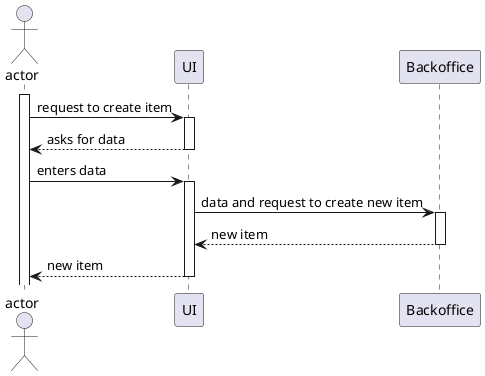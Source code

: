 @startuml 


actor actor
participant "UI" as ui
participant "Backoffice" as bo 

activate actor
actor -> ui: request to create item

activate ui
ui --> actor: asks for data
deactivate

actor -> ui:enters data

activate ui
ui -> bo:data and request to create new item

activate bo
bo --> ui: new item 
deactivate 

ui --> actor:new item
deactivate


@enduml
